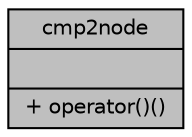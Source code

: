 digraph "cmp2node"
{
  edge [fontname="Helvetica",fontsize="10",labelfontname="Helvetica",labelfontsize="10"];
  node [fontname="Helvetica",fontsize="10",shape=record];
  Node1 [label="{cmp2node\n||+ operator()()\l}",height=0.2,width=0.4,color="black", fillcolor="grey75", style="filled", fontcolor="black"];
}
